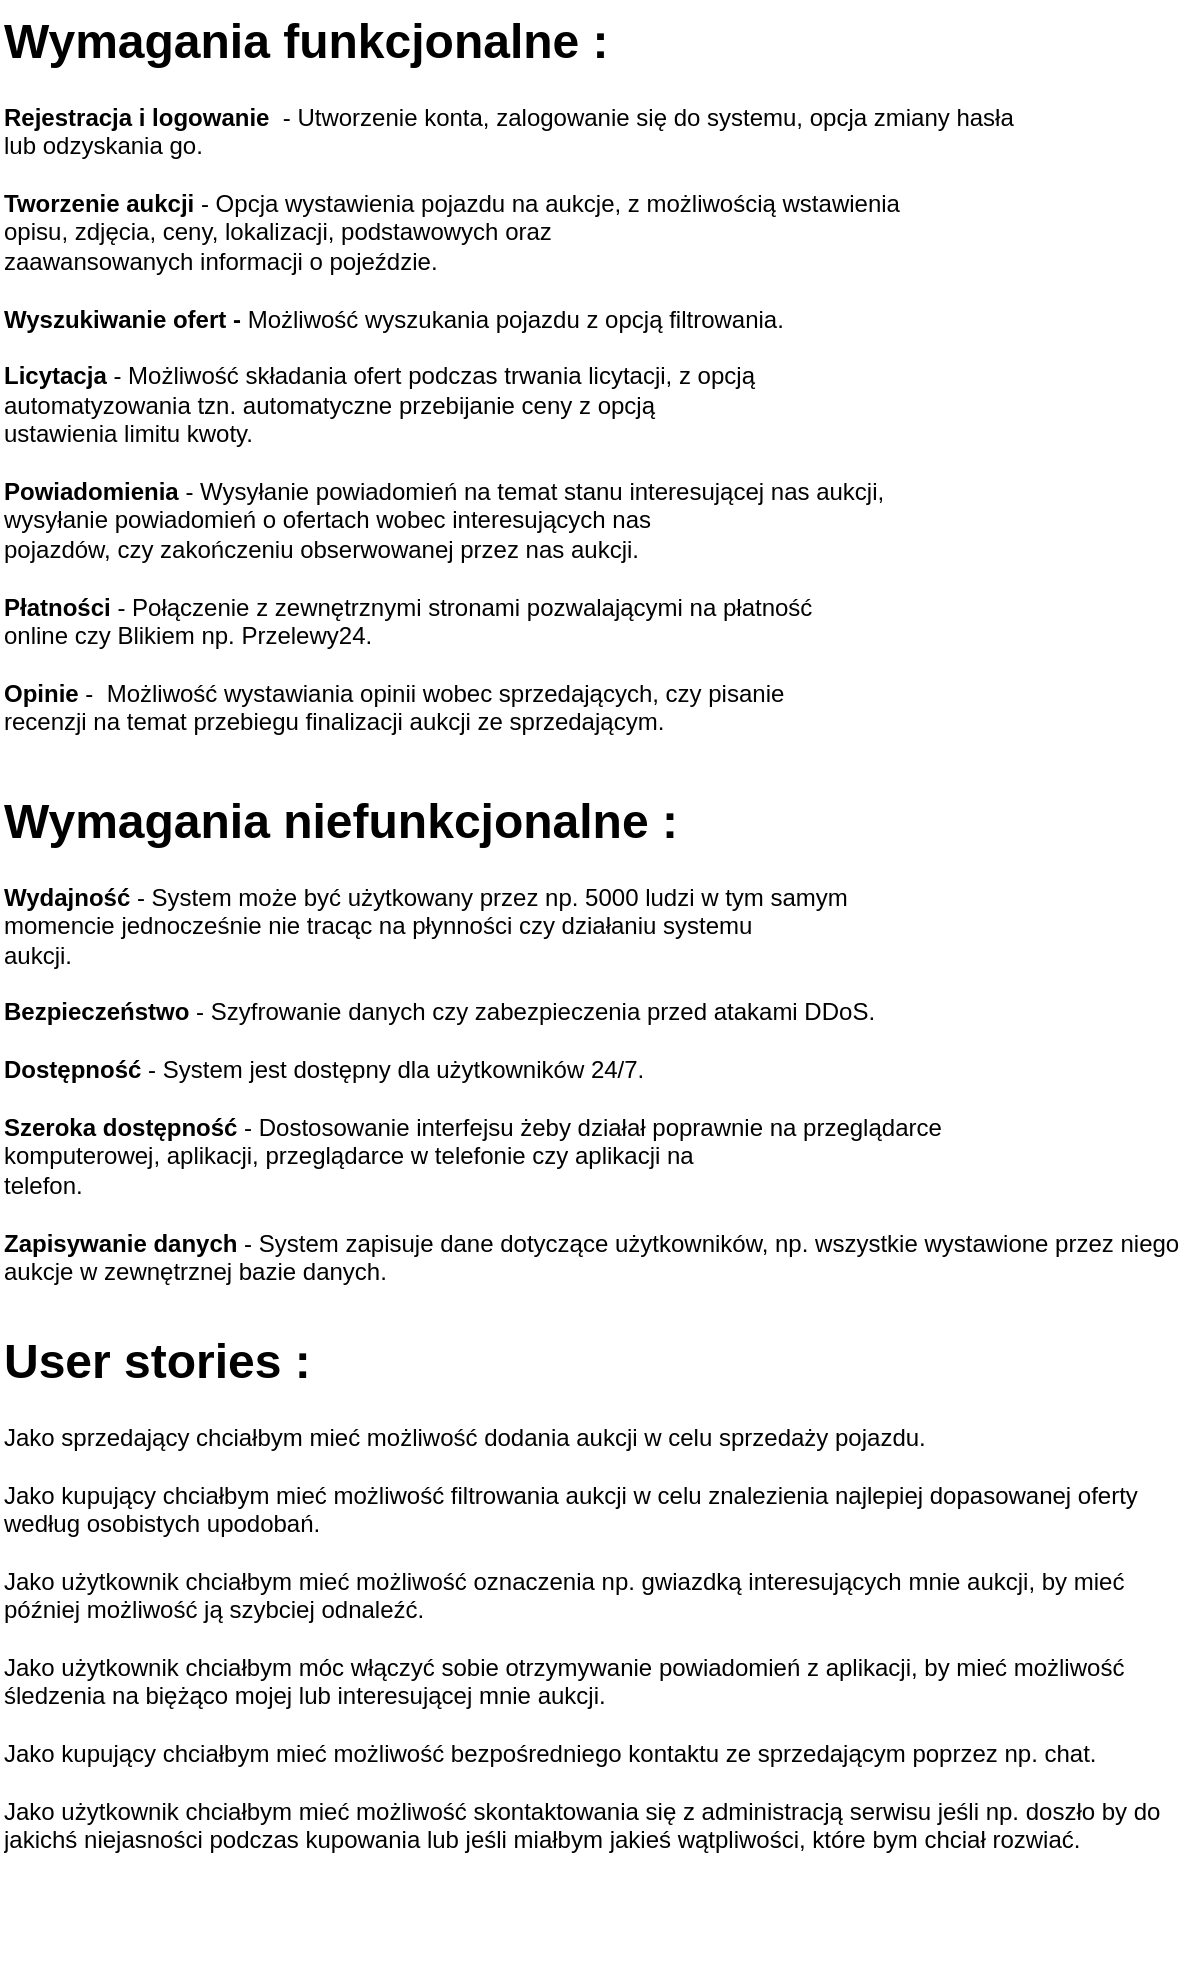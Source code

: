 <mxfile version="26.1.0">
  <diagram name="Strona-1" id="K8jwxuM83o0LA1MGKAmm">
    <mxGraphModel dx="1426" dy="789" grid="1" gridSize="10" guides="1" tooltips="1" connect="1" arrows="1" fold="1" page="1" pageScale="1" pageWidth="827" pageHeight="1169" math="0" shadow="0">
      <root>
        <mxCell id="0" />
        <mxCell id="1" parent="0" />
        <mxCell id="wHZPXqqpFxSDbZrYISbQ-1" value="&lt;h1 style=&quot;margin-top: 0px;&quot;&gt;Wymagania funkcjonalne :&lt;/h1&gt;&lt;div&gt;&lt;b&gt;Rejestracja i logowanie&lt;/b&gt;&amp;nbsp; -&amp;nbsp;Utworzenie konta, zalogowanie się do systemu, opcja zmiany hasła &lt;br&gt;lub odzyskania go.&lt;/div&gt;&lt;div&gt;&lt;br&gt;&lt;/div&gt;&lt;div&gt;&lt;b&gt;Tworzenie aukcji&lt;/b&gt; - Opcja wystawienia pojazdu na aukcje, z możliwością wstawienia &lt;br&gt;opisu, zdjęcia, ceny, lokalizacji, podstawowych oraz &lt;br&gt;zaawansowanych informacji o pojeździe.&lt;/div&gt;&lt;div&gt;&lt;br&gt;&lt;/div&gt;&lt;div&gt;&lt;span style=&quot;background-color: transparent; color: light-dark(rgb(0, 0, 0), rgb(255, 255, 255));&quot;&gt;&lt;b&gt;Wyszukiwanie ofert -&lt;/b&gt;&amp;nbsp;Możliwość wyszukania pojazdu z opcją filtrowania. &lt;br&gt;&lt;br&gt;&lt;b&gt;Licytacja &lt;/b&gt;- Możliwość składania ofert podczas trwania licytacji, z opcją &lt;br&gt;automatyzowania tzn. automatyczne przebijanie ceny z opcją &lt;br&gt;ustawienia limitu kwoty.&lt;/span&gt;&lt;/div&gt;&lt;div&gt;&lt;span style=&quot;background-color: transparent; color: light-dark(rgb(0, 0, 0), rgb(255, 255, 255));&quot;&gt;&lt;br&gt;&lt;/span&gt;&lt;/div&gt;&lt;div&gt;&lt;span style=&quot;background-color: transparent; color: light-dark(rgb(0, 0, 0), rgb(255, 255, 255));&quot;&gt;&lt;b&gt;Powiadomienia&lt;/b&gt; - Wysyłanie powiadomień na temat stanu interesującej nas aukcji, &lt;br&gt;wysyłanie powiadomień o ofertach wobec interesujących nas &lt;br&gt;pojazdów, czy zakończeniu obserwowanej przez nas aukcji.&amp;nbsp;&lt;/span&gt;&lt;/div&gt;&lt;div&gt;&lt;span style=&quot;background-color: transparent; color: light-dark(rgb(0, 0, 0), rgb(255, 255, 255));&quot;&gt;&lt;br&gt;&lt;/span&gt;&lt;/div&gt;&lt;div&gt;&lt;span style=&quot;background-color: transparent; color: light-dark(rgb(0, 0, 0), rgb(255, 255, 255));&quot;&gt;&lt;b&gt;Płatności&lt;/b&gt; - Połączenie z zewnętrznymi stronami pozwalającymi na płatność &lt;br&gt;online czy Blikiem np. Przelewy24.&amp;nbsp;&lt;/span&gt;&lt;/div&gt;&lt;div&gt;&lt;span style=&quot;background-color: transparent; color: light-dark(rgb(0, 0, 0), rgb(255, 255, 255));&quot;&gt;&lt;br&gt;&lt;/span&gt;&lt;/div&gt;&lt;div&gt;&lt;span style=&quot;background-color: transparent; color: light-dark(rgb(0, 0, 0), rgb(255, 255, 255));&quot;&gt;&lt;b&gt;Opinie&lt;/b&gt; -&amp;nbsp; Możliwość wystawiania opinii wobec sprzedających, czy pisanie &lt;br&gt;recenzji na temat przebiegu finalizacji aukcji ze sprzedającym.&lt;/span&gt;&lt;/div&gt;" style="text;html=1;whiteSpace=wrap;overflow=hidden;rounded=0;" vertex="1" parent="1">
          <mxGeometry x="40" y="40" width="600" height="370" as="geometry" />
        </mxCell>
        <mxCell id="wHZPXqqpFxSDbZrYISbQ-2" value="&lt;h1 style=&quot;margin-top: 0px;&quot;&gt;Wymagania niefunkcjonalne :&lt;/h1&gt;&lt;div&gt;&lt;b&gt;Wydajność&lt;/b&gt; - System może być użytkowany przez np. 5000 ludzi w tym samym &lt;br&gt;momencie jednocześnie nie tracąc na płynności czy działaniu systemu &lt;br&gt;aukcji.&amp;nbsp;&lt;/div&gt;&lt;div&gt;&lt;br&gt;&lt;/div&gt;&lt;div&gt;&lt;b&gt;Bezpieczeństwo&lt;/b&gt; - Szyfrowanie danych czy zabezpieczenia przed atakami DDoS.&amp;nbsp;&lt;/div&gt;&lt;div&gt;&lt;br&gt;&lt;/div&gt;&lt;div&gt;&lt;b&gt;Dostępność&lt;/b&gt; - System jest dostępny dla użytkowników 24/7.&lt;/div&gt;&lt;div&gt;&lt;span style=&quot;background-color: transparent; color: light-dark(rgb(0, 0, 0), rgb(255, 255, 255));&quot;&gt;&lt;br&gt;&lt;/span&gt;&lt;/div&gt;&lt;div&gt;&lt;span style=&quot;background-color: transparent; color: light-dark(rgb(0, 0, 0), rgb(255, 255, 255));&quot;&gt;&lt;b&gt;Szeroka dostępność&amp;nbsp;&lt;/b&gt;- Dostosowanie interfejsu żeby działał poprawnie na przeglądarce &lt;br&gt;komputerowej, aplikacji, przeglądarce w telefonie czy aplikacji na &lt;br&gt;telefon.&lt;/span&gt;&lt;/div&gt;&lt;div&gt;&lt;span style=&quot;background-color: transparent; color: light-dark(rgb(0, 0, 0), rgb(255, 255, 255));&quot;&gt;&lt;br&gt;&lt;/span&gt;&lt;/div&gt;&lt;div&gt;&lt;b&gt;Zapisywanie danych &lt;/b&gt;- System zapisuje dane dotyczące użytkowników, np. wszystkie wystawione przez niego aukcje w zewnętrznej bazie danych.&lt;/div&gt;" style="text;html=1;whiteSpace=wrap;overflow=hidden;rounded=0;" vertex="1" parent="1">
          <mxGeometry x="40" y="430" width="600" height="270" as="geometry" />
        </mxCell>
        <mxCell id="wHZPXqqpFxSDbZrYISbQ-3" value="&lt;h1 style=&quot;margin-top: 0px;&quot;&gt;User stories :&lt;/h1&gt;&lt;div&gt;Jako sprzedający chciałbym mieć możliwość dodania aukcji w celu sprzedaży pojazdu.&lt;/div&gt;&lt;div&gt;&lt;br&gt;&lt;/div&gt;&lt;div&gt;Jako kupujący chciałbym mieć możliwość filtrowania aukcji w celu znalezienia najlepiej dopasowanej oferty według osobistych upodobań.&lt;/div&gt;&lt;div&gt;&lt;br&gt;&lt;/div&gt;&lt;div&gt;Jako użytkownik chciałbym mieć możliwość oznaczenia np. gwiazdką interesujących mnie aukcji, by mieć później możliwość ją szybciej odnaleźć.&lt;/div&gt;&lt;div&gt;&lt;br&gt;&lt;/div&gt;&lt;div&gt;Jako użytkownik chciałbym móc włączyć sobie otrzymywanie powiadomień z aplikacji, by mieć możliwość śledzenia na biężąco mojej lub interesującej mnie aukcji.&lt;/div&gt;&lt;div&gt;&lt;br&gt;&lt;/div&gt;&lt;div&gt;Jako kupujący chciałbym mieć możliwość bezpośredniego kontaktu ze sprzedającym poprzez np. chat.&lt;/div&gt;&lt;div&gt;&lt;br&gt;&lt;/div&gt;&lt;div&gt;Jako użytkownik chciałbym mieć możliwość skontaktowania się z administracją serwisu jeśli np. doszło by do jakichś niejasności podczas kupowania lub jeśli miałbym jakieś wątpliwości, które bym chciał rozwiać.&lt;/div&gt;&lt;div&gt;&lt;br&gt;&lt;/div&gt;&lt;div&gt;&lt;br&gt;&lt;/div&gt;" style="text;html=1;whiteSpace=wrap;overflow=hidden;rounded=0;" vertex="1" parent="1">
          <mxGeometry x="40" y="700" width="600" height="320" as="geometry" />
        </mxCell>
      </root>
    </mxGraphModel>
  </diagram>
</mxfile>
